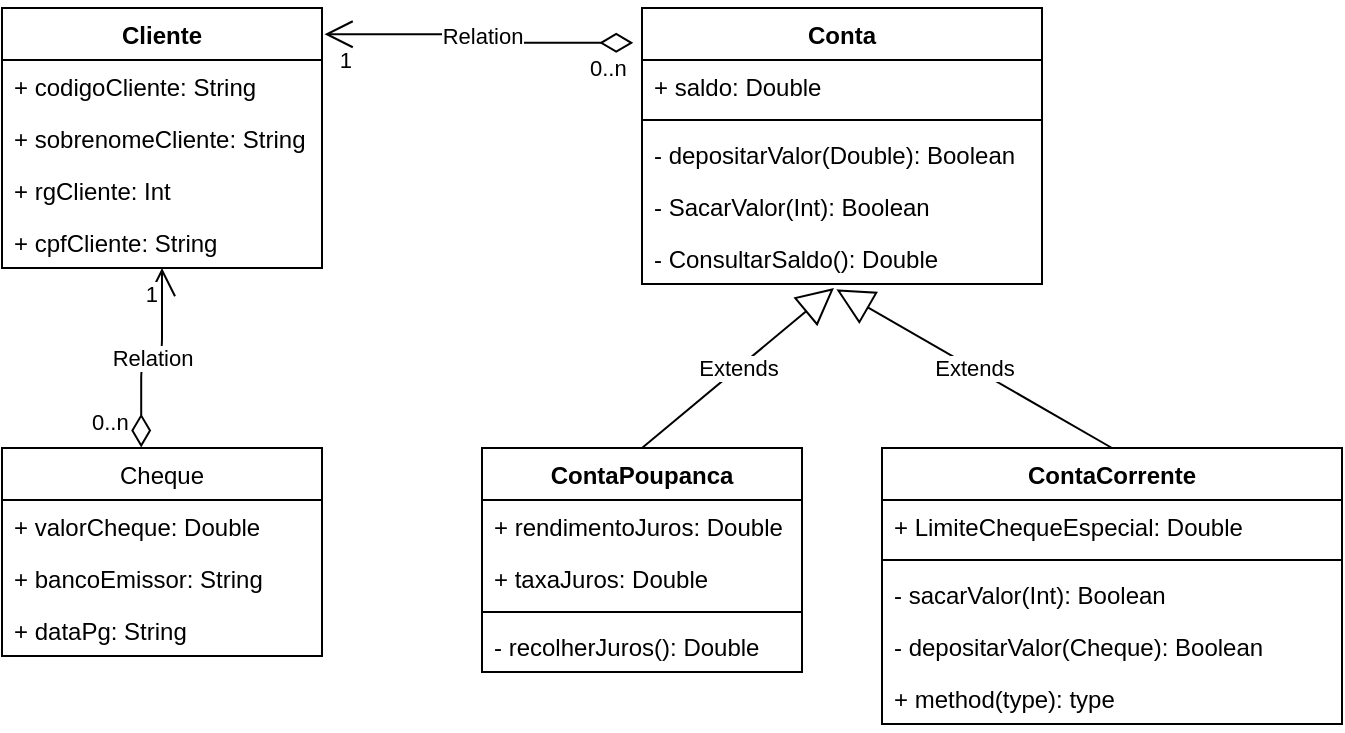 <mxfile version="13.6.10" type="device"><diagram id="5FDK6EdDyhnDm3QJk1L1" name="Page-1"><mxGraphModel dx="1012" dy="436" grid="1" gridSize="10" guides="1" tooltips="1" connect="1" arrows="1" fold="1" page="1" pageScale="1" pageWidth="827" pageHeight="1169" math="0" shadow="0"><root><mxCell id="0"/><mxCell id="1" parent="0"/><mxCell id="8fveC6SO1FJXq64vBe-1-19" value="Extends" style="endArrow=block;endSize=16;endFill=0;html=1;exitX=0.5;exitY=0;exitDx=0;exitDy=0;" edge="1" parent="1" source="8fveC6SO1FJXq64vBe-1-14"><mxGeometry width="160" relative="1" as="geometry"><mxPoint x="280" y="210" as="sourcePoint"/><mxPoint x="496" y="240" as="targetPoint"/></mxGeometry></mxCell><mxCell id="8fveC6SO1FJXq64vBe-1-30" value="Extends" style="endArrow=block;endSize=16;endFill=0;html=1;exitX=0.5;exitY=0;exitDx=0;exitDy=0;entryX=0.486;entryY=1.103;entryDx=0;entryDy=0;entryPerimeter=0;" edge="1" parent="1" source="8fveC6SO1FJXq64vBe-1-20" target="8fveC6SO1FJXq64vBe-1-13"><mxGeometry width="160" relative="1" as="geometry"><mxPoint x="360" y="290" as="sourcePoint"/><mxPoint x="510" y="270" as="targetPoint"/></mxGeometry></mxCell><mxCell id="8fveC6SO1FJXq64vBe-1-8" value="Conta" style="swimlane;fontStyle=1;align=center;verticalAlign=top;childLayout=stackLayout;horizontal=1;startSize=26;horizontalStack=0;resizeParent=1;resizeParentMax=0;resizeLast=0;collapsible=1;marginBottom=0;" vertex="1" parent="1"><mxGeometry x="400" y="100" width="200" height="138" as="geometry"/></mxCell><mxCell id="8fveC6SO1FJXq64vBe-1-9" value="+ saldo: Double" style="text;strokeColor=none;fillColor=none;align=left;verticalAlign=top;spacingLeft=4;spacingRight=4;overflow=hidden;rotatable=0;points=[[0,0.5],[1,0.5]];portConstraint=eastwest;" vertex="1" parent="8fveC6SO1FJXq64vBe-1-8"><mxGeometry y="26" width="200" height="26" as="geometry"/></mxCell><mxCell id="8fveC6SO1FJXq64vBe-1-10" value="" style="line;strokeWidth=1;fillColor=none;align=left;verticalAlign=middle;spacingTop=-1;spacingLeft=3;spacingRight=3;rotatable=0;labelPosition=right;points=[];portConstraint=eastwest;" vertex="1" parent="8fveC6SO1FJXq64vBe-1-8"><mxGeometry y="52" width="200" height="8" as="geometry"/></mxCell><mxCell id="8fveC6SO1FJXq64vBe-1-11" value="- depositarValor(Double): Boolean" style="text;strokeColor=none;fillColor=none;align=left;verticalAlign=top;spacingLeft=4;spacingRight=4;overflow=hidden;rotatable=0;points=[[0,0.5],[1,0.5]];portConstraint=eastwest;" vertex="1" parent="8fveC6SO1FJXq64vBe-1-8"><mxGeometry y="60" width="200" height="26" as="geometry"/></mxCell><mxCell id="8fveC6SO1FJXq64vBe-1-12" value="- SacarValor(Int): Boolean" style="text;strokeColor=none;fillColor=none;align=left;verticalAlign=top;spacingLeft=4;spacingRight=4;overflow=hidden;rotatable=0;points=[[0,0.5],[1,0.5]];portConstraint=eastwest;" vertex="1" parent="8fveC6SO1FJXq64vBe-1-8"><mxGeometry y="86" width="200" height="26" as="geometry"/></mxCell><mxCell id="8fveC6SO1FJXq64vBe-1-13" value="- ConsultarSaldo(): Double" style="text;strokeColor=none;fillColor=none;align=left;verticalAlign=top;spacingLeft=4;spacingRight=4;overflow=hidden;rotatable=0;points=[[0,0.5],[1,0.5]];portConstraint=eastwest;" vertex="1" parent="8fveC6SO1FJXq64vBe-1-8"><mxGeometry y="112" width="200" height="26" as="geometry"/></mxCell><mxCell id="8fveC6SO1FJXq64vBe-1-14" value="ContaPoupanca" style="swimlane;fontStyle=1;align=center;verticalAlign=top;childLayout=stackLayout;horizontal=1;startSize=26;horizontalStack=0;resizeParent=1;resizeParentMax=0;resizeLast=0;collapsible=1;marginBottom=0;" vertex="1" parent="1"><mxGeometry x="320" y="320" width="160" height="112" as="geometry"/></mxCell><mxCell id="8fveC6SO1FJXq64vBe-1-15" value="+ rendimentoJuros: Double" style="text;strokeColor=none;fillColor=none;align=left;verticalAlign=top;spacingLeft=4;spacingRight=4;overflow=hidden;rotatable=0;points=[[0,0.5],[1,0.5]];portConstraint=eastwest;" vertex="1" parent="8fveC6SO1FJXq64vBe-1-14"><mxGeometry y="26" width="160" height="26" as="geometry"/></mxCell><mxCell id="8fveC6SO1FJXq64vBe-1-39" value="+ taxaJuros: Double" style="text;strokeColor=none;fillColor=none;align=left;verticalAlign=top;spacingLeft=4;spacingRight=4;overflow=hidden;rotatable=0;points=[[0,0.5],[1,0.5]];portConstraint=eastwest;" vertex="1" parent="8fveC6SO1FJXq64vBe-1-14"><mxGeometry y="52" width="160" height="26" as="geometry"/></mxCell><mxCell id="8fveC6SO1FJXq64vBe-1-16" value="" style="line;strokeWidth=1;fillColor=none;align=left;verticalAlign=middle;spacingTop=-1;spacingLeft=3;spacingRight=3;rotatable=0;labelPosition=right;points=[];portConstraint=eastwest;" vertex="1" parent="8fveC6SO1FJXq64vBe-1-14"><mxGeometry y="78" width="160" height="8" as="geometry"/></mxCell><mxCell id="8fveC6SO1FJXq64vBe-1-17" value="- recolherJuros(): Double" style="text;strokeColor=none;fillColor=none;align=left;verticalAlign=top;spacingLeft=4;spacingRight=4;overflow=hidden;rotatable=0;points=[[0,0.5],[1,0.5]];portConstraint=eastwest;" vertex="1" parent="8fveC6SO1FJXq64vBe-1-14"><mxGeometry y="86" width="160" height="26" as="geometry"/></mxCell><mxCell id="8fveC6SO1FJXq64vBe-1-20" value="ContaCorrente" style="swimlane;fontStyle=1;align=center;verticalAlign=top;childLayout=stackLayout;horizontal=1;startSize=26;horizontalStack=0;resizeParent=1;resizeParentMax=0;resizeLast=0;collapsible=1;marginBottom=0;" vertex="1" parent="1"><mxGeometry x="520" y="320" width="230" height="138" as="geometry"/></mxCell><mxCell id="8fveC6SO1FJXq64vBe-1-21" value="+ LimiteChequeEspecial: Double" style="text;strokeColor=none;fillColor=none;align=left;verticalAlign=top;spacingLeft=4;spacingRight=4;overflow=hidden;rotatable=0;points=[[0,0.5],[1,0.5]];portConstraint=eastwest;" vertex="1" parent="8fveC6SO1FJXq64vBe-1-20"><mxGeometry y="26" width="230" height="26" as="geometry"/></mxCell><mxCell id="8fveC6SO1FJXq64vBe-1-22" value="" style="line;strokeWidth=1;fillColor=none;align=left;verticalAlign=middle;spacingTop=-1;spacingLeft=3;spacingRight=3;rotatable=0;labelPosition=right;points=[];portConstraint=eastwest;" vertex="1" parent="8fveC6SO1FJXq64vBe-1-20"><mxGeometry y="52" width="230" height="8" as="geometry"/></mxCell><mxCell id="8fveC6SO1FJXq64vBe-1-23" value="- sacarValor(Int): Boolean" style="text;strokeColor=none;fillColor=none;align=left;verticalAlign=top;spacingLeft=4;spacingRight=4;overflow=hidden;rotatable=0;points=[[0,0.5],[1,0.5]];portConstraint=eastwest;" vertex="1" parent="8fveC6SO1FJXq64vBe-1-20"><mxGeometry y="60" width="230" height="26" as="geometry"/></mxCell><mxCell id="8fveC6SO1FJXq64vBe-1-25" value="- depositarValor(Cheque): Boolean" style="text;strokeColor=none;fillColor=none;align=left;verticalAlign=top;spacingLeft=4;spacingRight=4;overflow=hidden;rotatable=0;points=[[0,0.5],[1,0.5]];portConstraint=eastwest;" vertex="1" parent="8fveC6SO1FJXq64vBe-1-20"><mxGeometry y="86" width="230" height="26" as="geometry"/></mxCell><mxCell id="8fveC6SO1FJXq64vBe-1-24" value="+ method(type): type" style="text;strokeColor=none;fillColor=none;align=left;verticalAlign=top;spacingLeft=4;spacingRight=4;overflow=hidden;rotatable=0;points=[[0,0.5],[1,0.5]];portConstraint=eastwest;" vertex="1" parent="8fveC6SO1FJXq64vBe-1-20"><mxGeometry y="112" width="230" height="26" as="geometry"/></mxCell><mxCell id="8fveC6SO1FJXq64vBe-1-32" value="Relation" style="endArrow=open;html=1;endSize=12;startArrow=diamondThin;startSize=14;startFill=0;edgeStyle=orthogonalEdgeStyle;exitX=-0.022;exitY=0.126;exitDx=0;exitDy=0;exitPerimeter=0;entryX=1.008;entryY=0.101;entryDx=0;entryDy=0;entryPerimeter=0;" edge="1" parent="1" source="8fveC6SO1FJXq64vBe-1-8" target="8fveC6SO1FJXq64vBe-1-1"><mxGeometry relative="1" as="geometry"><mxPoint x="120" y="280" as="sourcePoint"/><mxPoint x="240" y="165" as="targetPoint"/></mxGeometry></mxCell><mxCell id="8fveC6SO1FJXq64vBe-1-33" value="0..n" style="edgeLabel;resizable=0;html=1;align=left;verticalAlign=top;" connectable="0" vertex="1" parent="8fveC6SO1FJXq64vBe-1-32"><mxGeometry x="-1" relative="1" as="geometry"><mxPoint x="-24" as="offset"/></mxGeometry></mxCell><mxCell id="8fveC6SO1FJXq64vBe-1-34" value="1" style="edgeLabel;resizable=0;html=1;align=right;verticalAlign=top;" connectable="0" vertex="1" parent="8fveC6SO1FJXq64vBe-1-32"><mxGeometry x="1" relative="1" as="geometry"><mxPoint x="14" as="offset"/></mxGeometry></mxCell><mxCell id="8fveC6SO1FJXq64vBe-1-26" value="Cheque" style="swimlane;fontStyle=0;childLayout=stackLayout;horizontal=1;startSize=26;fillColor=none;horizontalStack=0;resizeParent=1;resizeParentMax=0;resizeLast=0;collapsible=1;marginBottom=0;" vertex="1" parent="1"><mxGeometry x="80" y="320" width="160" height="104" as="geometry"/></mxCell><mxCell id="8fveC6SO1FJXq64vBe-1-27" value="+ valorCheque: Double" style="text;strokeColor=none;fillColor=none;align=left;verticalAlign=top;spacingLeft=4;spacingRight=4;overflow=hidden;rotatable=0;points=[[0,0.5],[1,0.5]];portConstraint=eastwest;" vertex="1" parent="8fveC6SO1FJXq64vBe-1-26"><mxGeometry y="26" width="160" height="26" as="geometry"/></mxCell><mxCell id="8fveC6SO1FJXq64vBe-1-28" value="+ bancoEmissor: String" style="text;strokeColor=none;fillColor=none;align=left;verticalAlign=top;spacingLeft=4;spacingRight=4;overflow=hidden;rotatable=0;points=[[0,0.5],[1,0.5]];portConstraint=eastwest;" vertex="1" parent="8fveC6SO1FJXq64vBe-1-26"><mxGeometry y="52" width="160" height="26" as="geometry"/></mxCell><mxCell id="8fveC6SO1FJXq64vBe-1-29" value="+ dataPg: String" style="text;strokeColor=none;fillColor=none;align=left;verticalAlign=top;spacingLeft=4;spacingRight=4;overflow=hidden;rotatable=0;points=[[0,0.5],[1,0.5]];portConstraint=eastwest;" vertex="1" parent="8fveC6SO1FJXq64vBe-1-26"><mxGeometry y="78" width="160" height="26" as="geometry"/></mxCell><mxCell id="8fveC6SO1FJXq64vBe-1-1" value="Cliente" style="swimlane;fontStyle=1;align=center;verticalAlign=top;childLayout=stackLayout;horizontal=1;startSize=26;horizontalStack=0;resizeParent=1;resizeParentMax=0;resizeLast=0;collapsible=1;marginBottom=0;" vertex="1" parent="1"><mxGeometry x="80" y="100" width="160" height="130" as="geometry"/></mxCell><mxCell id="8fveC6SO1FJXq64vBe-1-2" value="+ codigoCliente: String" style="text;strokeColor=none;fillColor=none;align=left;verticalAlign=top;spacingLeft=4;spacingRight=4;overflow=hidden;rotatable=0;points=[[0,0.5],[1,0.5]];portConstraint=eastwest;" vertex="1" parent="8fveC6SO1FJXq64vBe-1-1"><mxGeometry y="26" width="160" height="26" as="geometry"/></mxCell><mxCell id="8fveC6SO1FJXq64vBe-1-5" value="+ sobrenomeCliente: String" style="text;strokeColor=none;fillColor=none;align=left;verticalAlign=top;spacingLeft=4;spacingRight=4;overflow=hidden;rotatable=0;points=[[0,0.5],[1,0.5]];portConstraint=eastwest;" vertex="1" parent="8fveC6SO1FJXq64vBe-1-1"><mxGeometry y="52" width="160" height="26" as="geometry"/></mxCell><mxCell id="8fveC6SO1FJXq64vBe-1-6" value="+ rgCliente: Int" style="text;strokeColor=none;fillColor=none;align=left;verticalAlign=top;spacingLeft=4;spacingRight=4;overflow=hidden;rotatable=0;points=[[0,0.5],[1,0.5]];portConstraint=eastwest;" vertex="1" parent="8fveC6SO1FJXq64vBe-1-1"><mxGeometry y="78" width="160" height="26" as="geometry"/></mxCell><mxCell id="8fveC6SO1FJXq64vBe-1-7" value="+ cpfCliente: String" style="text;strokeColor=none;fillColor=none;align=left;verticalAlign=top;spacingLeft=4;spacingRight=4;overflow=hidden;rotatable=0;points=[[0,0.5],[1,0.5]];portConstraint=eastwest;" vertex="1" parent="8fveC6SO1FJXq64vBe-1-1"><mxGeometry y="104" width="160" height="26" as="geometry"/></mxCell><mxCell id="8fveC6SO1FJXq64vBe-1-36" value="Relation" style="endArrow=open;html=1;endSize=12;startArrow=diamondThin;startSize=14;startFill=0;edgeStyle=orthogonalEdgeStyle;exitX=0.435;exitY=-0.002;exitDx=0;exitDy=0;exitPerimeter=0;entryX=0.5;entryY=1;entryDx=0;entryDy=0;entryPerimeter=0;" edge="1" parent="1" source="8fveC6SO1FJXq64vBe-1-26" target="8fveC6SO1FJXq64vBe-1-7"><mxGeometry relative="1" as="geometry"><mxPoint x="360" y="290" as="sourcePoint"/><mxPoint x="520" y="290" as="targetPoint"/></mxGeometry></mxCell><mxCell id="8fveC6SO1FJXq64vBe-1-37" value="0..n" style="edgeLabel;resizable=0;html=1;align=left;verticalAlign=top;" connectable="0" vertex="1" parent="8fveC6SO1FJXq64vBe-1-36"><mxGeometry x="-1" relative="1" as="geometry"><mxPoint x="-26.6" y="-25.79" as="offset"/></mxGeometry></mxCell><mxCell id="8fveC6SO1FJXq64vBe-1-38" value="1" style="edgeLabel;resizable=0;html=1;align=right;verticalAlign=top;" connectable="0" vertex="1" parent="8fveC6SO1FJXq64vBe-1-36"><mxGeometry x="1" relative="1" as="geometry"><mxPoint x="-2" as="offset"/></mxGeometry></mxCell></root></mxGraphModel></diagram></mxfile>